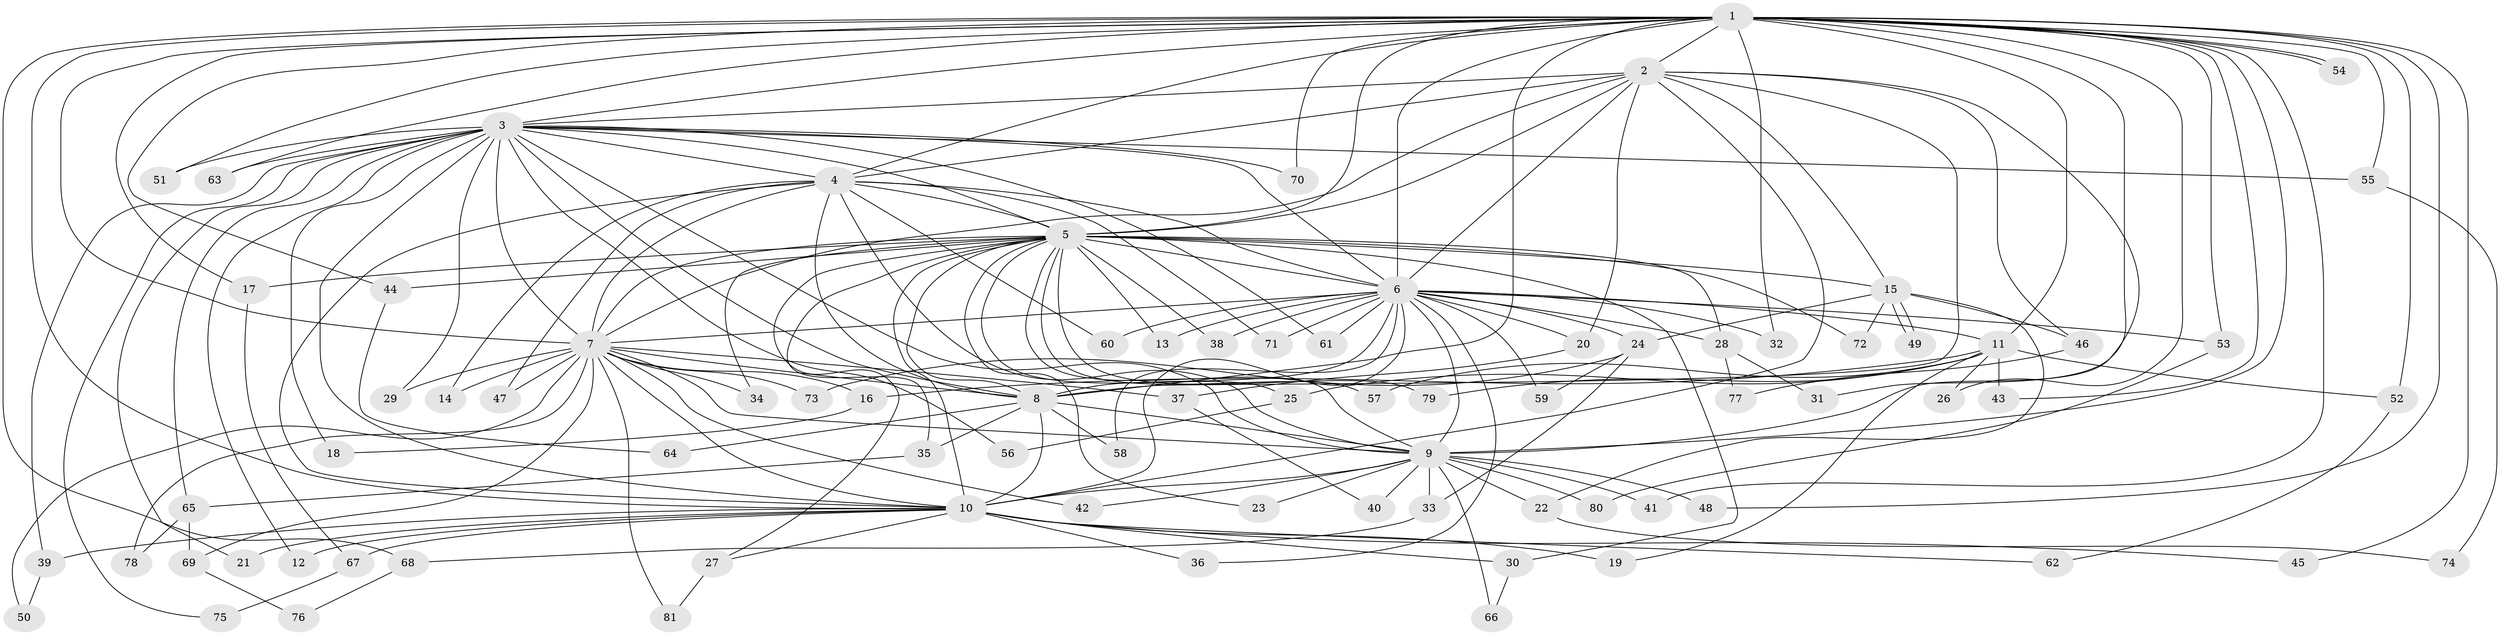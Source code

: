 // Generated by graph-tools (version 1.1) at 2025/13/03/09/25 04:13:55]
// undirected, 81 vertices, 187 edges
graph export_dot {
graph [start="1"]
  node [color=gray90,style=filled];
  1;
  2;
  3;
  4;
  5;
  6;
  7;
  8;
  9;
  10;
  11;
  12;
  13;
  14;
  15;
  16;
  17;
  18;
  19;
  20;
  21;
  22;
  23;
  24;
  25;
  26;
  27;
  28;
  29;
  30;
  31;
  32;
  33;
  34;
  35;
  36;
  37;
  38;
  39;
  40;
  41;
  42;
  43;
  44;
  45;
  46;
  47;
  48;
  49;
  50;
  51;
  52;
  53;
  54;
  55;
  56;
  57;
  58;
  59;
  60;
  61;
  62;
  63;
  64;
  65;
  66;
  67;
  68;
  69;
  70;
  71;
  72;
  73;
  74;
  75;
  76;
  77;
  78;
  79;
  80;
  81;
  1 -- 2;
  1 -- 3;
  1 -- 4;
  1 -- 5;
  1 -- 6;
  1 -- 7;
  1 -- 8;
  1 -- 9;
  1 -- 10;
  1 -- 11;
  1 -- 17;
  1 -- 26;
  1 -- 31;
  1 -- 32;
  1 -- 41;
  1 -- 43;
  1 -- 44;
  1 -- 45;
  1 -- 48;
  1 -- 51;
  1 -- 52;
  1 -- 53;
  1 -- 54;
  1 -- 54;
  1 -- 55;
  1 -- 63;
  1 -- 68;
  1 -- 70;
  2 -- 3;
  2 -- 4;
  2 -- 5;
  2 -- 6;
  2 -- 7;
  2 -- 8;
  2 -- 9;
  2 -- 10;
  2 -- 15;
  2 -- 20;
  2 -- 46;
  3 -- 4;
  3 -- 5;
  3 -- 6;
  3 -- 7;
  3 -- 8;
  3 -- 9;
  3 -- 10;
  3 -- 12;
  3 -- 18;
  3 -- 21;
  3 -- 29;
  3 -- 39;
  3 -- 51;
  3 -- 55;
  3 -- 56;
  3 -- 61;
  3 -- 63;
  3 -- 65;
  3 -- 70;
  3 -- 75;
  4 -- 5;
  4 -- 6;
  4 -- 7;
  4 -- 8;
  4 -- 9;
  4 -- 10;
  4 -- 14;
  4 -- 47;
  4 -- 60;
  4 -- 71;
  5 -- 6;
  5 -- 7;
  5 -- 8;
  5 -- 9;
  5 -- 10;
  5 -- 13;
  5 -- 15;
  5 -- 17;
  5 -- 23;
  5 -- 25;
  5 -- 27;
  5 -- 28;
  5 -- 30;
  5 -- 34;
  5 -- 35;
  5 -- 38;
  5 -- 44;
  5 -- 57;
  5 -- 72;
  5 -- 79;
  6 -- 7;
  6 -- 8;
  6 -- 9;
  6 -- 10;
  6 -- 11;
  6 -- 13;
  6 -- 20;
  6 -- 24;
  6 -- 28;
  6 -- 32;
  6 -- 36;
  6 -- 38;
  6 -- 53;
  6 -- 58;
  6 -- 59;
  6 -- 60;
  6 -- 61;
  6 -- 71;
  7 -- 8;
  7 -- 9;
  7 -- 10;
  7 -- 14;
  7 -- 16;
  7 -- 29;
  7 -- 34;
  7 -- 37;
  7 -- 42;
  7 -- 47;
  7 -- 50;
  7 -- 69;
  7 -- 73;
  7 -- 78;
  7 -- 81;
  8 -- 9;
  8 -- 10;
  8 -- 35;
  8 -- 58;
  8 -- 64;
  9 -- 10;
  9 -- 22;
  9 -- 23;
  9 -- 33;
  9 -- 40;
  9 -- 41;
  9 -- 42;
  9 -- 48;
  9 -- 66;
  9 -- 80;
  10 -- 12;
  10 -- 19;
  10 -- 21;
  10 -- 27;
  10 -- 30;
  10 -- 36;
  10 -- 39;
  10 -- 45;
  10 -- 62;
  10 -- 67;
  11 -- 16;
  11 -- 19;
  11 -- 25;
  11 -- 26;
  11 -- 43;
  11 -- 52;
  11 -- 57;
  11 -- 79;
  15 -- 22;
  15 -- 24;
  15 -- 46;
  15 -- 49;
  15 -- 49;
  15 -- 72;
  16 -- 18;
  17 -- 67;
  20 -- 37;
  22 -- 74;
  24 -- 33;
  24 -- 59;
  24 -- 73;
  25 -- 56;
  27 -- 81;
  28 -- 31;
  28 -- 77;
  30 -- 66;
  33 -- 68;
  35 -- 65;
  37 -- 40;
  39 -- 50;
  44 -- 64;
  46 -- 77;
  52 -- 62;
  53 -- 80;
  55 -- 74;
  65 -- 69;
  65 -- 78;
  67 -- 75;
  68 -- 76;
  69 -- 76;
}
